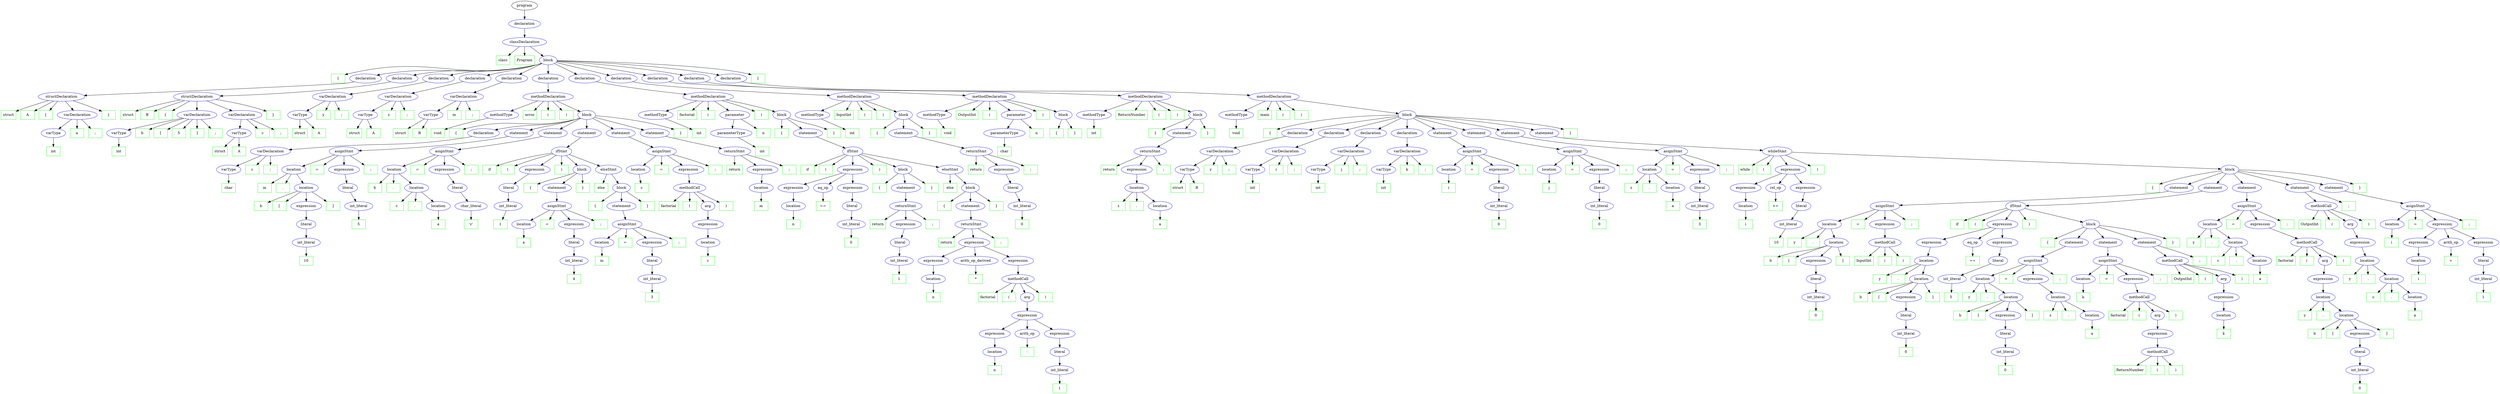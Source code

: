 // gramatic
digraph Gramatica {
	0 [label=program]
	1 [label=declaration color=blue shape=ellipse]
	0 -> 1
	2 [label=classDeclaration color=blue shape=ellipse]
	1 -> 2
	3 [label=class color=green shape=rectangle]
	2 -> 3
	4 [label=Program color=green shape=rectangle]
	2 -> 4
	5 [label=block color=blue shape=ellipse]
	2 -> 5
	6 [label="{" color=green shape=rectangle]
	5 -> 6
	7 [label=declaration color=blue shape=ellipse]
	5 -> 7
	8 [label=structDeclaration color=blue shape=ellipse]
	7 -> 8
	9 [label=struct color=green shape=rectangle]
	8 -> 9
	10 [label=A color=green shape=rectangle]
	8 -> 10
	11 [label="{" color=green shape=rectangle]
	8 -> 11
	12 [label=varDeclaration color=blue shape=ellipse]
	8 -> 12
	13 [label=varType color=blue shape=ellipse]
	12 -> 13
	14 [label=int color=green shape=rectangle]
	13 -> 14
	15 [label=a color=green shape=rectangle]
	12 -> 15
	16 [label=";" color=green shape=rectangle]
	12 -> 16
	17 [label="}" color=green shape=rectangle]
	8 -> 17
	18 [label=declaration color=blue shape=ellipse]
	5 -> 18
	19 [label=structDeclaration color=blue shape=ellipse]
	18 -> 19
	20 [label=struct color=green shape=rectangle]
	19 -> 20
	21 [label=B color=green shape=rectangle]
	19 -> 21
	22 [label="{" color=green shape=rectangle]
	19 -> 22
	23 [label=varDeclaration color=blue shape=ellipse]
	19 -> 23
	24 [label=varType color=blue shape=ellipse]
	23 -> 24
	25 [label=int color=green shape=rectangle]
	24 -> 25
	26 [label=b color=green shape=rectangle]
	23 -> 26
	27 [label="[" color=green shape=rectangle]
	23 -> 27
	28 [label=5 color=green shape=rectangle]
	23 -> 28
	29 [label="]" color=green shape=rectangle]
	23 -> 29
	30 [label=";" color=green shape=rectangle]
	23 -> 30
	31 [label=varDeclaration color=blue shape=ellipse]
	19 -> 31
	32 [label=varType color=blue shape=ellipse]
	31 -> 32
	33 [label=struct color=green shape=rectangle]
	32 -> 33
	34 [label=A color=green shape=rectangle]
	32 -> 34
	35 [label=c color=green shape=rectangle]
	31 -> 35
	36 [label=";" color=green shape=rectangle]
	31 -> 36
	37 [label="}" color=green shape=rectangle]
	19 -> 37
	38 [label=declaration color=blue shape=ellipse]
	5 -> 38
	39 [label=varDeclaration color=blue shape=ellipse]
	38 -> 39
	40 [label=varType color=blue shape=ellipse]
	39 -> 40
	41 [label=struct color=green shape=rectangle]
	40 -> 41
	42 [label=A color=green shape=rectangle]
	40 -> 42
	43 [label=y color=green shape=rectangle]
	39 -> 43
	44 [label=";" color=green shape=rectangle]
	39 -> 44
	45 [label=declaration color=blue shape=ellipse]
	5 -> 45
	46 [label=varDeclaration color=blue shape=ellipse]
	45 -> 46
	47 [label=varType color=blue shape=ellipse]
	46 -> 47
	48 [label=struct color=green shape=rectangle]
	47 -> 48
	49 [label=A color=green shape=rectangle]
	47 -> 49
	50 [label=z color=green shape=rectangle]
	46 -> 50
	51 [label=";" color=green shape=rectangle]
	46 -> 51
	52 [label=declaration color=blue shape=ellipse]
	5 -> 52
	53 [label=varDeclaration color=blue shape=ellipse]
	52 -> 53
	54 [label=varType color=blue shape=ellipse]
	53 -> 54
	55 [label=struct color=green shape=rectangle]
	54 -> 55
	56 [label=B color=green shape=rectangle]
	54 -> 56
	57 [label=m color=green shape=rectangle]
	53 -> 57
	58 [label=";" color=green shape=rectangle]
	53 -> 58
	59 [label=declaration color=blue shape=ellipse]
	5 -> 59
	60 [label=methodDeclaration color=blue shape=ellipse]
	59 -> 60
	61 [label=methodType color=blue shape=ellipse]
	60 -> 61
	62 [label=void color=green shape=rectangle]
	61 -> 62
	63 [label=error color=green shape=rectangle]
	60 -> 63
	64 [label="(" color=green shape=rectangle]
	60 -> 64
	65 [label=")" color=green shape=rectangle]
	60 -> 65
	66 [label=block color=blue shape=ellipse]
	60 -> 66
	67 [label="{" color=green shape=rectangle]
	66 -> 67
	68 [label=declaration color=blue shape=ellipse]
	66 -> 68
	69 [label=varDeclaration color=blue shape=ellipse]
	68 -> 69
	70 [label=varType color=blue shape=ellipse]
	69 -> 70
	71 [label=char color=green shape=rectangle]
	70 -> 71
	72 [label=c color=green shape=rectangle]
	69 -> 72
	73 [label=";" color=green shape=rectangle]
	69 -> 73
	74 [label=statement color=blue shape=ellipse]
	66 -> 74
	75 [label=asignStmt color=blue shape=ellipse]
	74 -> 75
	76 [label=location color=blue shape=ellipse]
	75 -> 76
	77 [label=m color=green shape=rectangle]
	76 -> 77
	78 [label="." color=green shape=rectangle]
	76 -> 78
	79 [label=location color=blue shape=ellipse]
	76 -> 79
	80 [label=b color=green shape=rectangle]
	79 -> 80
	81 [label="[" color=green shape=rectangle]
	79 -> 81
	82 [label=expression color=blue shape=ellipse]
	79 -> 82
	83 [label=literal color=blue shape=ellipse]
	82 -> 83
	84 [label=int_literal color=blue shape=ellipse]
	83 -> 84
	85 [label=10 color=green shape=rectangle]
	84 -> 85
	86 [label="]" color=green shape=rectangle]
	79 -> 86
	87 [label="=" color=green shape=rectangle]
	75 -> 87
	88 [label=expression color=blue shape=ellipse]
	75 -> 88
	89 [label=literal color=blue shape=ellipse]
	88 -> 89
	90 [label=int_literal color=blue shape=ellipse]
	89 -> 90
	91 [label=5 color=green shape=rectangle]
	90 -> 91
	92 [label=";" color=green shape=rectangle]
	75 -> 92
	93 [label=statement color=blue shape=ellipse]
	66 -> 93
	94 [label=asignStmt color=blue shape=ellipse]
	93 -> 94
	95 [label=location color=blue shape=ellipse]
	94 -> 95
	96 [label=b color=green shape=rectangle]
	95 -> 96
	97 [label="." color=green shape=rectangle]
	95 -> 97
	98 [label=location color=blue shape=ellipse]
	95 -> 98
	99 [label=c color=green shape=rectangle]
	98 -> 99
	100 [label="." color=green shape=rectangle]
	98 -> 100
	101 [label=location color=blue shape=ellipse]
	98 -> 101
	102 [label=a color=green shape=rectangle]
	101 -> 102
	103 [label="=" color=green shape=rectangle]
	94 -> 103
	104 [label=expression color=blue shape=ellipse]
	94 -> 104
	105 [label=literal color=blue shape=ellipse]
	104 -> 105
	106 [label=char_literal color=blue shape=ellipse]
	105 -> 106
	107 [label="'c'" color=green shape=rectangle]
	106 -> 107
	108 [label=";" color=green shape=rectangle]
	94 -> 108
	109 [label=statement color=blue shape=ellipse]
	66 -> 109
	110 [label=ifStmt color=blue shape=ellipse]
	109 -> 110
	111 [label=if color=green shape=rectangle]
	110 -> 111
	112 [label="(" color=green shape=rectangle]
	110 -> 112
	113 [label=expression color=blue shape=ellipse]
	110 -> 113
	114 [label=literal color=blue shape=ellipse]
	113 -> 114
	115 [label=int_literal color=blue shape=ellipse]
	114 -> 115
	116 [label=1 color=green shape=rectangle]
	115 -> 116
	117 [label=")" color=green shape=rectangle]
	110 -> 117
	118 [label=block color=blue shape=ellipse]
	110 -> 118
	119 [label="{" color=green shape=rectangle]
	118 -> 119
	120 [label=statement color=blue shape=ellipse]
	118 -> 120
	121 [label=asignStmt color=blue shape=ellipse]
	120 -> 121
	122 [label=location color=blue shape=ellipse]
	121 -> 122
	123 [label=a color=green shape=rectangle]
	122 -> 123
	124 [label="=" color=green shape=rectangle]
	121 -> 124
	125 [label=expression color=blue shape=ellipse]
	121 -> 125
	126 [label=literal color=blue shape=ellipse]
	125 -> 126
	127 [label=int_literal color=blue shape=ellipse]
	126 -> 127
	128 [label=4 color=green shape=rectangle]
	127 -> 128
	129 [label=";" color=green shape=rectangle]
	121 -> 129
	130 [label="}" color=green shape=rectangle]
	118 -> 130
	131 [label=elseStmt color=blue shape=ellipse]
	110 -> 131
	132 [label=else color=green shape=rectangle]
	131 -> 132
	133 [label=block color=blue shape=ellipse]
	131 -> 133
	134 [label="{" color=green shape=rectangle]
	133 -> 134
	135 [label=statement color=blue shape=ellipse]
	133 -> 135
	136 [label=asignStmt color=blue shape=ellipse]
	135 -> 136
	137 [label=location color=blue shape=ellipse]
	136 -> 137
	138 [label=m color=green shape=rectangle]
	137 -> 138
	139 [label="=" color=green shape=rectangle]
	136 -> 139
	140 [label=expression color=blue shape=ellipse]
	136 -> 140
	141 [label=literal color=blue shape=ellipse]
	140 -> 141
	142 [label=int_literal color=blue shape=ellipse]
	141 -> 142
	143 [label=3 color=green shape=rectangle]
	142 -> 143
	144 [label=";" color=green shape=rectangle]
	136 -> 144
	145 [label="}" color=green shape=rectangle]
	133 -> 145
	146 [label=statement color=blue shape=ellipse]
	66 -> 146
	147 [label=asignStmt color=blue shape=ellipse]
	146 -> 147
	148 [label=location color=blue shape=ellipse]
	147 -> 148
	149 [label=c color=green shape=rectangle]
	148 -> 149
	150 [label="=" color=green shape=rectangle]
	147 -> 150
	151 [label=expression color=blue shape=ellipse]
	147 -> 151
	152 [label=methodCall color=blue shape=ellipse]
	151 -> 152
	153 [label=factorial color=green shape=rectangle]
	152 -> 153
	154 [label="(" color=green shape=rectangle]
	152 -> 154
	155 [label=arg color=blue shape=ellipse]
	152 -> 155
	156 [label=expression color=blue shape=ellipse]
	155 -> 156
	157 [label=location color=blue shape=ellipse]
	156 -> 157
	158 [label=c color=green shape=rectangle]
	157 -> 158
	159 [label=")" color=green shape=rectangle]
	152 -> 159
	160 [label=";" color=green shape=rectangle]
	147 -> 160
	161 [label=statement color=blue shape=ellipse]
	66 -> 161
	162 [label=returnStmt color=blue shape=ellipse]
	161 -> 162
	163 [label=return color=green shape=rectangle]
	162 -> 163
	164 [label=expression color=blue shape=ellipse]
	162 -> 164
	165 [label=location color=blue shape=ellipse]
	164 -> 165
	166 [label=m color=green shape=rectangle]
	165 -> 166
	167 [label=";" color=green shape=rectangle]
	162 -> 167
	168 [label="}" color=green shape=rectangle]
	66 -> 168
	169 [label=declaration color=blue shape=ellipse]
	5 -> 169
	170 [label=methodDeclaration color=blue shape=ellipse]
	169 -> 170
	171 [label=methodType color=blue shape=ellipse]
	170 -> 171
	172 [label=int color=green shape=rectangle]
	171 -> 172
	173 [label=factorial color=green shape=rectangle]
	170 -> 173
	174 [label="(" color=green shape=rectangle]
	170 -> 174
	175 [label=parameter color=blue shape=ellipse]
	170 -> 175
	176 [label=parameterType color=blue shape=ellipse]
	175 -> 176
	177 [label=int color=green shape=rectangle]
	176 -> 177
	178 [label=n color=green shape=rectangle]
	175 -> 178
	179 [label=")" color=green shape=rectangle]
	170 -> 179
	180 [label=block color=blue shape=ellipse]
	170 -> 180
	181 [label="{" color=green shape=rectangle]
	180 -> 181
	182 [label=statement color=blue shape=ellipse]
	180 -> 182
	183 [label=ifStmt color=blue shape=ellipse]
	182 -> 183
	184 [label=if color=green shape=rectangle]
	183 -> 184
	185 [label="(" color=green shape=rectangle]
	183 -> 185
	186 [label=expression color=blue shape=ellipse]
	183 -> 186
	187 [label=expression color=blue shape=ellipse]
	186 -> 187
	188 [label=location color=blue shape=ellipse]
	187 -> 188
	189 [label=n color=green shape=rectangle]
	188 -> 189
	190 [label=eq_op color=blue shape=ellipse]
	186 -> 190
	191 [label="==" color=green shape=rectangle]
	190 -> 191
	192 [label=expression color=blue shape=ellipse]
	186 -> 192
	193 [label=literal color=blue shape=ellipse]
	192 -> 193
	194 [label=int_literal color=blue shape=ellipse]
	193 -> 194
	195 [label=0 color=green shape=rectangle]
	194 -> 195
	196 [label=")" color=green shape=rectangle]
	183 -> 196
	197 [label=block color=blue shape=ellipse]
	183 -> 197
	198 [label="{" color=green shape=rectangle]
	197 -> 198
	199 [label=statement color=blue shape=ellipse]
	197 -> 199
	200 [label=returnStmt color=blue shape=ellipse]
	199 -> 200
	201 [label=return color=green shape=rectangle]
	200 -> 201
	202 [label=expression color=blue shape=ellipse]
	200 -> 202
	203 [label=literal color=blue shape=ellipse]
	202 -> 203
	204 [label=int_literal color=blue shape=ellipse]
	203 -> 204
	205 [label=1 color=green shape=rectangle]
	204 -> 205
	206 [label=";" color=green shape=rectangle]
	200 -> 206
	207 [label="}" color=green shape=rectangle]
	197 -> 207
	208 [label=elseStmt color=blue shape=ellipse]
	183 -> 208
	209 [label=else color=green shape=rectangle]
	208 -> 209
	210 [label=block color=blue shape=ellipse]
	208 -> 210
	211 [label="{" color=green shape=rectangle]
	210 -> 211
	212 [label=statement color=blue shape=ellipse]
	210 -> 212
	213 [label=returnStmt color=blue shape=ellipse]
	212 -> 213
	214 [label=return color=green shape=rectangle]
	213 -> 214
	215 [label=expression color=blue shape=ellipse]
	213 -> 215
	216 [label=expression color=blue shape=ellipse]
	215 -> 216
	217 [label=location color=blue shape=ellipse]
	216 -> 217
	218 [label=n color=green shape=rectangle]
	217 -> 218
	219 [label=arith_op_derived color=blue shape=ellipse]
	215 -> 219
	220 [label="*" color=green shape=rectangle]
	219 -> 220
	221 [label=expression color=blue shape=ellipse]
	215 -> 221
	222 [label=methodCall color=blue shape=ellipse]
	221 -> 222
	223 [label=factorial color=green shape=rectangle]
	222 -> 223
	224 [label="(" color=green shape=rectangle]
	222 -> 224
	225 [label=arg color=blue shape=ellipse]
	222 -> 225
	226 [label=expression color=blue shape=ellipse]
	225 -> 226
	227 [label=expression color=blue shape=ellipse]
	226 -> 227
	228 [label=location color=blue shape=ellipse]
	227 -> 228
	229 [label=n color=green shape=rectangle]
	228 -> 229
	230 [label=arith_op color=blue shape=ellipse]
	226 -> 230
	231 [label="-" color=green shape=rectangle]
	230 -> 231
	232 [label=expression color=blue shape=ellipse]
	226 -> 232
	233 [label=literal color=blue shape=ellipse]
	232 -> 233
	234 [label=int_literal color=blue shape=ellipse]
	233 -> 234
	235 [label=1 color=green shape=rectangle]
	234 -> 235
	236 [label=")" color=green shape=rectangle]
	222 -> 236
	237 [label=";" color=green shape=rectangle]
	213 -> 237
	238 [label="}" color=green shape=rectangle]
	210 -> 238
	239 [label="}" color=green shape=rectangle]
	180 -> 239
	240 [label=declaration color=blue shape=ellipse]
	5 -> 240
	241 [label=methodDeclaration color=blue shape=ellipse]
	240 -> 241
	242 [label=methodType color=blue shape=ellipse]
	241 -> 242
	243 [label=int color=green shape=rectangle]
	242 -> 243
	244 [label=InputInt color=green shape=rectangle]
	241 -> 244
	245 [label="(" color=green shape=rectangle]
	241 -> 245
	246 [label=")" color=green shape=rectangle]
	241 -> 246
	247 [label=block color=blue shape=ellipse]
	241 -> 247
	248 [label="{" color=green shape=rectangle]
	247 -> 248
	249 [label=statement color=blue shape=ellipse]
	247 -> 249
	250 [label=returnStmt color=blue shape=ellipse]
	249 -> 250
	251 [label=return color=green shape=rectangle]
	250 -> 251
	252 [label=expression color=blue shape=ellipse]
	250 -> 252
	253 [label=literal color=blue shape=ellipse]
	252 -> 253
	254 [label=int_literal color=blue shape=ellipse]
	253 -> 254
	255 [label=0 color=green shape=rectangle]
	254 -> 255
	256 [label=";" color=green shape=rectangle]
	250 -> 256
	257 [label="}" color=green shape=rectangle]
	247 -> 257
	258 [label=declaration color=blue shape=ellipse]
	5 -> 258
	259 [label=methodDeclaration color=blue shape=ellipse]
	258 -> 259
	260 [label=methodType color=blue shape=ellipse]
	259 -> 260
	261 [label=void color=green shape=rectangle]
	260 -> 261
	262 [label=OutputInt color=green shape=rectangle]
	259 -> 262
	263 [label="(" color=green shape=rectangle]
	259 -> 263
	264 [label=parameter color=blue shape=ellipse]
	259 -> 264
	265 [label=parameterType color=blue shape=ellipse]
	264 -> 265
	266 [label=char color=green shape=rectangle]
	265 -> 266
	267 [label=n color=green shape=rectangle]
	264 -> 267
	268 [label=")" color=green shape=rectangle]
	259 -> 268
	269 [label=block color=blue shape=ellipse]
	259 -> 269
	270 [label="{" color=green shape=rectangle]
	269 -> 270
	271 [label="}" color=green shape=rectangle]
	269 -> 271
	272 [label=declaration color=blue shape=ellipse]
	5 -> 272
	273 [label=methodDeclaration color=blue shape=ellipse]
	272 -> 273
	274 [label=methodType color=blue shape=ellipse]
	273 -> 274
	275 [label=int color=green shape=rectangle]
	274 -> 275
	276 [label=ReturnNumber color=green shape=rectangle]
	273 -> 276
	277 [label="(" color=green shape=rectangle]
	273 -> 277
	278 [label=")" color=green shape=rectangle]
	273 -> 278
	279 [label=block color=blue shape=ellipse]
	273 -> 279
	280 [label="{" color=green shape=rectangle]
	279 -> 280
	281 [label=statement color=blue shape=ellipse]
	279 -> 281
	282 [label=returnStmt color=blue shape=ellipse]
	281 -> 282
	283 [label=return color=green shape=rectangle]
	282 -> 283
	284 [label=expression color=blue shape=ellipse]
	282 -> 284
	285 [label=location color=blue shape=ellipse]
	284 -> 285
	286 [label=z color=green shape=rectangle]
	285 -> 286
	287 [label="." color=green shape=rectangle]
	285 -> 287
	288 [label=location color=blue shape=ellipse]
	285 -> 288
	289 [label=a color=green shape=rectangle]
	288 -> 289
	290 [label=";" color=green shape=rectangle]
	282 -> 290
	291 [label="}" color=green shape=rectangle]
	279 -> 291
	292 [label=declaration color=blue shape=ellipse]
	5 -> 292
	293 [label=methodDeclaration color=blue shape=ellipse]
	292 -> 293
	294 [label=methodType color=blue shape=ellipse]
	293 -> 294
	295 [label=void color=green shape=rectangle]
	294 -> 295
	296 [label=main color=green shape=rectangle]
	293 -> 296
	297 [label="(" color=green shape=rectangle]
	293 -> 297
	298 [label=")" color=green shape=rectangle]
	293 -> 298
	299 [label=block color=blue shape=ellipse]
	293 -> 299
	300 [label="{" color=green shape=rectangle]
	299 -> 300
	301 [label=declaration color=blue shape=ellipse]
	299 -> 301
	302 [label=varDeclaration color=blue shape=ellipse]
	301 -> 302
	303 [label=varType color=blue shape=ellipse]
	302 -> 303
	304 [label=struct color=green shape=rectangle]
	303 -> 304
	305 [label=B color=green shape=rectangle]
	303 -> 305
	306 [label=y color=green shape=rectangle]
	302 -> 306
	307 [label=";" color=green shape=rectangle]
	302 -> 307
	308 [label=declaration color=blue shape=ellipse]
	299 -> 308
	309 [label=varDeclaration color=blue shape=ellipse]
	308 -> 309
	310 [label=varType color=blue shape=ellipse]
	309 -> 310
	311 [label=int color=green shape=rectangle]
	310 -> 311
	312 [label=i color=green shape=rectangle]
	309 -> 312
	313 [label=";" color=green shape=rectangle]
	309 -> 313
	314 [label=declaration color=blue shape=ellipse]
	299 -> 314
	315 [label=varDeclaration color=blue shape=ellipse]
	314 -> 315
	316 [label=varType color=blue shape=ellipse]
	315 -> 316
	317 [label=int color=green shape=rectangle]
	316 -> 317
	318 [label=j color=green shape=rectangle]
	315 -> 318
	319 [label=";" color=green shape=rectangle]
	315 -> 319
	320 [label=declaration color=blue shape=ellipse]
	299 -> 320
	321 [label=varDeclaration color=blue shape=ellipse]
	320 -> 321
	322 [label=varType color=blue shape=ellipse]
	321 -> 322
	323 [label=int color=green shape=rectangle]
	322 -> 323
	324 [label=k color=green shape=rectangle]
	321 -> 324
	325 [label=";" color=green shape=rectangle]
	321 -> 325
	326 [label=statement color=blue shape=ellipse]
	299 -> 326
	327 [label=asignStmt color=blue shape=ellipse]
	326 -> 327
	328 [label=location color=blue shape=ellipse]
	327 -> 328
	329 [label=i color=green shape=rectangle]
	328 -> 329
	330 [label="=" color=green shape=rectangle]
	327 -> 330
	331 [label=expression color=blue shape=ellipse]
	327 -> 331
	332 [label=literal color=blue shape=ellipse]
	331 -> 332
	333 [label=int_literal color=blue shape=ellipse]
	332 -> 333
	334 [label=0 color=green shape=rectangle]
	333 -> 334
	335 [label=";" color=green shape=rectangle]
	327 -> 335
	336 [label=statement color=blue shape=ellipse]
	299 -> 336
	337 [label=asignStmt color=blue shape=ellipse]
	336 -> 337
	338 [label=location color=blue shape=ellipse]
	337 -> 338
	339 [label=j color=green shape=rectangle]
	338 -> 339
	340 [label="=" color=green shape=rectangle]
	337 -> 340
	341 [label=expression color=blue shape=ellipse]
	337 -> 341
	342 [label=literal color=blue shape=ellipse]
	341 -> 342
	343 [label=int_literal color=blue shape=ellipse]
	342 -> 343
	344 [label=0 color=green shape=rectangle]
	343 -> 344
	345 [label=";" color=green shape=rectangle]
	337 -> 345
	346 [label=statement color=blue shape=ellipse]
	299 -> 346
	347 [label=asignStmt color=blue shape=ellipse]
	346 -> 347
	348 [label=location color=blue shape=ellipse]
	347 -> 348
	349 [label=z color=green shape=rectangle]
	348 -> 349
	350 [label="." color=green shape=rectangle]
	348 -> 350
	351 [label=location color=blue shape=ellipse]
	348 -> 351
	352 [label=a color=green shape=rectangle]
	351 -> 352
	353 [label="=" color=green shape=rectangle]
	347 -> 353
	354 [label=expression color=blue shape=ellipse]
	347 -> 354
	355 [label=literal color=blue shape=ellipse]
	354 -> 355
	356 [label=int_literal color=blue shape=ellipse]
	355 -> 356
	357 [label=3 color=green shape=rectangle]
	356 -> 357
	358 [label=";" color=green shape=rectangle]
	347 -> 358
	359 [label=statement color=blue shape=ellipse]
	299 -> 359
	360 [label=whileStmt color=blue shape=ellipse]
	359 -> 360
	361 [label=while color=green shape=rectangle]
	360 -> 361
	362 [label="(" color=green shape=rectangle]
	360 -> 362
	363 [label=expression color=blue shape=ellipse]
	360 -> 363
	364 [label=expression color=blue shape=ellipse]
	363 -> 364
	365 [label=location color=blue shape=ellipse]
	364 -> 365
	366 [label=i color=green shape=rectangle]
	365 -> 366
	367 [label=rel_op color=blue shape=ellipse]
	363 -> 367
	368 [label="<=" color=green shape=rectangle]
	367 -> 368
	369 [label=expression color=blue shape=ellipse]
	363 -> 369
	370 [label=literal color=blue shape=ellipse]
	369 -> 370
	371 [label=int_literal color=blue shape=ellipse]
	370 -> 371
	372 [label=10 color=green shape=rectangle]
	371 -> 372
	373 [label=")" color=green shape=rectangle]
	360 -> 373
	374 [label=block color=blue shape=ellipse]
	360 -> 374
	375 [label="{" color=green shape=rectangle]
	374 -> 375
	376 [label=statement color=blue shape=ellipse]
	374 -> 376
	377 [label=asignStmt color=blue shape=ellipse]
	376 -> 377
	378 [label=location color=blue shape=ellipse]
	377 -> 378
	379 [label=y color=green shape=rectangle]
	378 -> 379
	380 [label="." color=green shape=rectangle]
	378 -> 380
	381 [label=location color=blue shape=ellipse]
	378 -> 381
	382 [label=b color=green shape=rectangle]
	381 -> 382
	383 [label="[" color=green shape=rectangle]
	381 -> 383
	384 [label=expression color=blue shape=ellipse]
	381 -> 384
	385 [label=literal color=blue shape=ellipse]
	384 -> 385
	386 [label=int_literal color=blue shape=ellipse]
	385 -> 386
	387 [label=0 color=green shape=rectangle]
	386 -> 387
	388 [label="]" color=green shape=rectangle]
	381 -> 388
	389 [label="=" color=green shape=rectangle]
	377 -> 389
	390 [label=expression color=blue shape=ellipse]
	377 -> 390
	391 [label=methodCall color=blue shape=ellipse]
	390 -> 391
	392 [label=InputInt color=green shape=rectangle]
	391 -> 392
	393 [label="(" color=green shape=rectangle]
	391 -> 393
	394 [label=")" color=green shape=rectangle]
	391 -> 394
	395 [label=";" color=green shape=rectangle]
	377 -> 395
	396 [label=statement color=blue shape=ellipse]
	374 -> 396
	397 [label=ifStmt color=blue shape=ellipse]
	396 -> 397
	398 [label=if color=green shape=rectangle]
	397 -> 398
	399 [label="(" color=green shape=rectangle]
	397 -> 399
	400 [label=expression color=blue shape=ellipse]
	397 -> 400
	401 [label=expression color=blue shape=ellipse]
	400 -> 401
	402 [label=location color=blue shape=ellipse]
	401 -> 402
	403 [label=y color=green shape=rectangle]
	402 -> 403
	404 [label="." color=green shape=rectangle]
	402 -> 404
	405 [label=location color=blue shape=ellipse]
	402 -> 405
	406 [label=b color=green shape=rectangle]
	405 -> 406
	407 [label="[" color=green shape=rectangle]
	405 -> 407
	408 [label=expression color=blue shape=ellipse]
	405 -> 408
	409 [label=literal color=blue shape=ellipse]
	408 -> 409
	410 [label=int_literal color=blue shape=ellipse]
	409 -> 410
	411 [label=0 color=green shape=rectangle]
	410 -> 411
	412 [label="]" color=green shape=rectangle]
	405 -> 412
	413 [label=eq_op color=blue shape=ellipse]
	400 -> 413
	414 [label="==" color=green shape=rectangle]
	413 -> 414
	415 [label=expression color=blue shape=ellipse]
	400 -> 415
	416 [label=literal color=blue shape=ellipse]
	415 -> 416
	417 [label=int_literal color=blue shape=ellipse]
	416 -> 417
	418 [label=5 color=green shape=rectangle]
	417 -> 418
	419 [label=")" color=green shape=rectangle]
	397 -> 419
	420 [label=block color=blue shape=ellipse]
	397 -> 420
	421 [label="{" color=green shape=rectangle]
	420 -> 421
	422 [label=statement color=blue shape=ellipse]
	420 -> 422
	423 [label=asignStmt color=blue shape=ellipse]
	422 -> 423
	424 [label=location color=blue shape=ellipse]
	423 -> 424
	425 [label=y color=green shape=rectangle]
	424 -> 425
	426 [label="." color=green shape=rectangle]
	424 -> 426
	427 [label=location color=blue shape=ellipse]
	424 -> 427
	428 [label=b color=green shape=rectangle]
	427 -> 428
	429 [label="[" color=green shape=rectangle]
	427 -> 429
	430 [label=expression color=blue shape=ellipse]
	427 -> 430
	431 [label=literal color=blue shape=ellipse]
	430 -> 431
	432 [label=int_literal color=blue shape=ellipse]
	431 -> 432
	433 [label=0 color=green shape=rectangle]
	432 -> 433
	434 [label="]" color=green shape=rectangle]
	427 -> 434
	435 [label="=" color=green shape=rectangle]
	423 -> 435
	436 [label=expression color=blue shape=ellipse]
	423 -> 436
	437 [label=location color=blue shape=ellipse]
	436 -> 437
	438 [label=z color=green shape=rectangle]
	437 -> 438
	439 [label="." color=green shape=rectangle]
	437 -> 439
	440 [label=location color=blue shape=ellipse]
	437 -> 440
	441 [label=a color=green shape=rectangle]
	440 -> 441
	442 [label=";" color=green shape=rectangle]
	423 -> 442
	443 [label=statement color=blue shape=ellipse]
	420 -> 443
	444 [label=asignStmt color=blue shape=ellipse]
	443 -> 444
	445 [label=location color=blue shape=ellipse]
	444 -> 445
	446 [label=k color=green shape=rectangle]
	445 -> 446
	447 [label="=" color=green shape=rectangle]
	444 -> 447
	448 [label=expression color=blue shape=ellipse]
	444 -> 448
	449 [label=methodCall color=blue shape=ellipse]
	448 -> 449
	450 [label=factorial color=green shape=rectangle]
	449 -> 450
	451 [label="(" color=green shape=rectangle]
	449 -> 451
	452 [label=arg color=blue shape=ellipse]
	449 -> 452
	453 [label=expression color=blue shape=ellipse]
	452 -> 453
	454 [label=methodCall color=blue shape=ellipse]
	453 -> 454
	455 [label=ReturnNumber color=green shape=rectangle]
	454 -> 455
	456 [label="(" color=green shape=rectangle]
	454 -> 456
	457 [label=")" color=green shape=rectangle]
	454 -> 457
	458 [label=")" color=green shape=rectangle]
	449 -> 458
	459 [label=";" color=green shape=rectangle]
	444 -> 459
	460 [label=statement color=blue shape=ellipse]
	420 -> 460
	461 [label=methodCall color=blue shape=ellipse]
	460 -> 461
	462 [label=OutputInt color=green shape=rectangle]
	461 -> 462
	463 [label="(" color=green shape=rectangle]
	461 -> 463
	464 [label=arg color=blue shape=ellipse]
	461 -> 464
	465 [label=expression color=blue shape=ellipse]
	464 -> 465
	466 [label=location color=blue shape=ellipse]
	465 -> 466
	467 [label=k color=green shape=rectangle]
	466 -> 467
	468 [label=")" color=green shape=rectangle]
	461 -> 468
	469 [label=";" color=green shape=rectangle]
	460 -> 469
	470 [label="}" color=green shape=rectangle]
	420 -> 470
	471 [label=statement color=blue shape=ellipse]
	374 -> 471
	472 [label=asignStmt color=blue shape=ellipse]
	471 -> 472
	473 [label=location color=blue shape=ellipse]
	472 -> 473
	474 [label=y color=green shape=rectangle]
	473 -> 474
	475 [label="." color=green shape=rectangle]
	473 -> 475
	476 [label=location color=blue shape=ellipse]
	473 -> 476
	477 [label=c color=green shape=rectangle]
	476 -> 477
	478 [label="." color=green shape=rectangle]
	476 -> 478
	479 [label=location color=blue shape=ellipse]
	476 -> 479
	480 [label=a color=green shape=rectangle]
	479 -> 480
	481 [label="=" color=green shape=rectangle]
	472 -> 481
	482 [label=expression color=blue shape=ellipse]
	472 -> 482
	483 [label=methodCall color=blue shape=ellipse]
	482 -> 483
	484 [label=factorial color=green shape=rectangle]
	483 -> 484
	485 [label="(" color=green shape=rectangle]
	483 -> 485
	486 [label=arg color=blue shape=ellipse]
	483 -> 486
	487 [label=expression color=blue shape=ellipse]
	486 -> 487
	488 [label=location color=blue shape=ellipse]
	487 -> 488
	489 [label=y color=green shape=rectangle]
	488 -> 489
	490 [label="." color=green shape=rectangle]
	488 -> 490
	491 [label=location color=blue shape=ellipse]
	488 -> 491
	492 [label=b color=green shape=rectangle]
	491 -> 492
	493 [label="[" color=green shape=rectangle]
	491 -> 493
	494 [label=expression color=blue shape=ellipse]
	491 -> 494
	495 [label=literal color=blue shape=ellipse]
	494 -> 495
	496 [label=int_literal color=blue shape=ellipse]
	495 -> 496
	497 [label=0 color=green shape=rectangle]
	496 -> 497
	498 [label="]" color=green shape=rectangle]
	491 -> 498
	499 [label=")" color=green shape=rectangle]
	483 -> 499
	500 [label=";" color=green shape=rectangle]
	472 -> 500
	501 [label=statement color=blue shape=ellipse]
	374 -> 501
	502 [label=methodCall color=blue shape=ellipse]
	501 -> 502
	503 [label=OutputInt color=green shape=rectangle]
	502 -> 503
	504 [label="(" color=green shape=rectangle]
	502 -> 504
	505 [label=arg color=blue shape=ellipse]
	502 -> 505
	506 [label=expression color=blue shape=ellipse]
	505 -> 506
	507 [label=location color=blue shape=ellipse]
	506 -> 507
	508 [label=y color=green shape=rectangle]
	507 -> 508
	509 [label="." color=green shape=rectangle]
	507 -> 509
	510 [label=location color=blue shape=ellipse]
	507 -> 510
	511 [label=c color=green shape=rectangle]
	510 -> 511
	512 [label="." color=green shape=rectangle]
	510 -> 512
	513 [label=location color=blue shape=ellipse]
	510 -> 513
	514 [label=a color=green shape=rectangle]
	513 -> 514
	515 [label=")" color=green shape=rectangle]
	502 -> 515
	516 [label=";" color=green shape=rectangle]
	501 -> 516
	517 [label=statement color=blue shape=ellipse]
	374 -> 517
	518 [label=asignStmt color=blue shape=ellipse]
	517 -> 518
	519 [label=location color=blue shape=ellipse]
	518 -> 519
	520 [label=i color=green shape=rectangle]
	519 -> 520
	521 [label="=" color=green shape=rectangle]
	518 -> 521
	522 [label=expression color=blue shape=ellipse]
	518 -> 522
	523 [label=expression color=blue shape=ellipse]
	522 -> 523
	524 [label=location color=blue shape=ellipse]
	523 -> 524
	525 [label=i color=green shape=rectangle]
	524 -> 525
	526 [label=arith_op color=blue shape=ellipse]
	522 -> 526
	527 [label="+" color=green shape=rectangle]
	526 -> 527
	528 [label=expression color=blue shape=ellipse]
	522 -> 528
	529 [label=literal color=blue shape=ellipse]
	528 -> 529
	530 [label=int_literal color=blue shape=ellipse]
	529 -> 530
	531 [label=1 color=green shape=rectangle]
	530 -> 531
	532 [label=";" color=green shape=rectangle]
	518 -> 532
	533 [label="}" color=green shape=rectangle]
	374 -> 533
	534 [label="}" color=green shape=rectangle]
	299 -> 534
	535 [label="}" color=green shape=rectangle]
	5 -> 535
}
